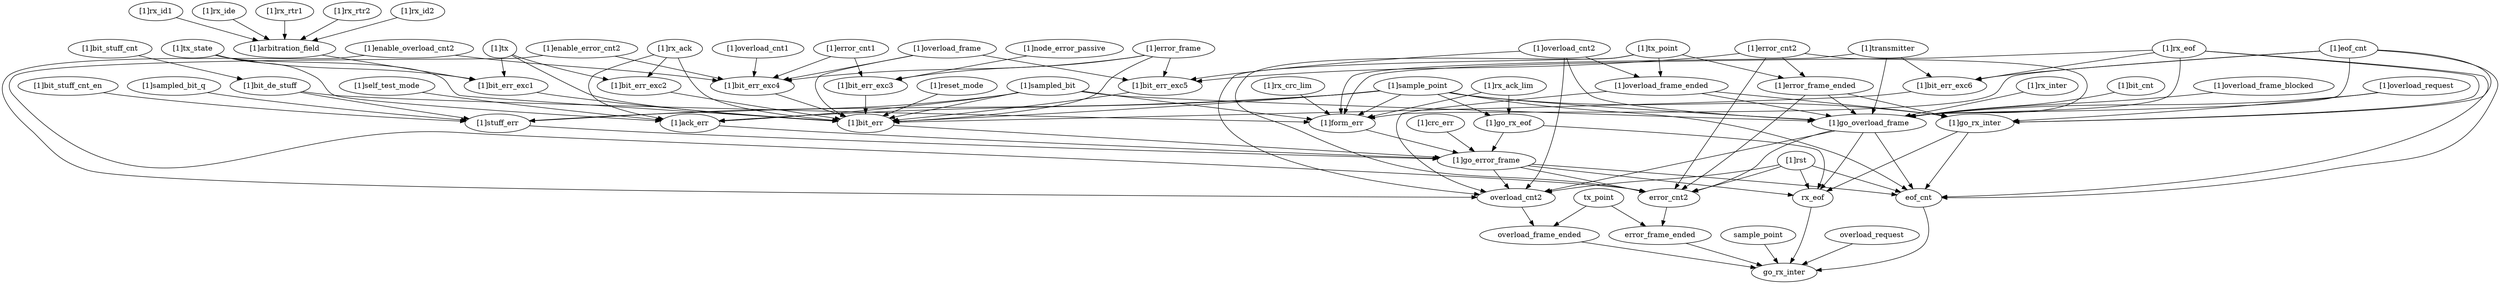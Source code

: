 strict digraph "" {
	rx_eof	 [complexity=7,
		importance=0.00432708650026,
		rank=0.000618155214323];
	go_rx_inter	 [complexity=0,
		importance=0.00226674549149,
		rank=0.0];
	rx_eof -> go_rx_inter;
	"[1]rst"	 [complexity=8,
		importance=0.0152631678074,
		rank=0.00190789597592];
	"[1]rst" -> rx_eof;
	eof_cnt	 [complexity=7,
		importance=0.00456156807034,
		rank=0.000651652581477];
	"[1]rst" -> eof_cnt;
	error_cnt2	 [complexity=10,
		importance=0.0064786027448,
		rank=0.00064786027448];
	"[1]rst" -> error_cnt2;
	overload_cnt2	 [complexity=10,
		importance=0.00681606730336,
		rank=0.000681606730336];
	"[1]rst" -> overload_cnt2;
	"[1]rx_inter"	 [complexity=28,
		importance=0.0159963823362,
		rank=0.000571299369149];
	"[1]go_overload_frame"	 [complexity=10,
		importance=0.0138265933193,
		rank=0.00138265933193];
	"[1]rx_inter" -> "[1]go_overload_frame";
	"[1]bit_cnt"	 [complexity=28,
		importance=0.0183326573407,
		rank=0.000654737762169];
	"[1]bit_cnt" -> "[1]go_overload_frame";
	"[1]bit_err_exc5"	 [complexity=32,
		importance=0.0240754981492,
		rank=0.000752359317161];
	"[1]bit_err"	 [complexity=17,
		importance=0.0217970734411,
		rank=0.00128218079065];
	"[1]bit_err_exc5" -> "[1]bit_err";
	"[1]bit_err_exc6"	 [complexity=32,
		importance=0.023829334468,
		rank=0.000744666702124];
	"[1]bit_err_exc6" -> "[1]bit_err";
	"[1]bit_err_exc1"	 [complexity=32,
		importance=0.0245148782792,
		rank=0.000766089946225];
	"[1]bit_err_exc1" -> "[1]bit_err";
	"[1]overload_request"	 [complexity=28,
		importance=0.0154050569157,
		rank=0.000550180604131];
	"[1]go_rx_inter"	 [complexity=10,
		importance=0.0113898816322,
		rank=0.00113898816322];
	"[1]overload_request" -> "[1]go_rx_inter";
	"[1]overload_request" -> "[1]go_overload_frame";
	"[1]bit_err_exc3"	 [complexity=32,
		importance=0.0237002321579,
		rank=0.000740632254933];
	"[1]bit_err_exc3" -> "[1]bit_err";
	"[1]overload_cnt1"	 [complexity=39,
		importance=0.0264537524852,
		rank=0.000678301345775];
	"[1]bit_err_exc4"	 [complexity=32,
		importance=0.0241470166014,
		rank=0.000754594268793];
	"[1]overload_cnt1" -> "[1]bit_err_exc4";
	"[1]go_rx_inter" -> rx_eof;
	"[1]go_rx_inter" -> eof_cnt;
	"[1]overload_cnt2"	 [complexity=37,
		importance=0.026662295615,
		rank=0.000720602584189];
	"[1]overload_cnt2" -> "[1]bit_err_exc5";
	"[1]overload_cnt2" -> "[1]go_overload_frame";
	"[1]overload_frame_ended"	 [complexity=28,
		importance=0.0157891176654,
		rank=0.000563897059478];
	"[1]overload_cnt2" -> "[1]overload_frame_ended";
	"[1]overload_cnt2" -> overload_cnt2;
	"[1]bit_de_stuff"	 [complexity=23,
		importance=0.0163657734584,
		rank=0.000711555367758];
	"[1]form_err"	 [complexity=17,
		importance=0.0147910818285,
		rank=0.000870063636971];
	"[1]bit_de_stuff" -> "[1]form_err";
	"[1]stuff_err"	 [complexity=17,
		importance=0.0143006895582,
		rank=0.000841217032833];
	"[1]bit_de_stuff" -> "[1]stuff_err";
	"[1]rx_id1"	 [complexity=42,
		importance=0.0296809965022,
		rank=0.000706690392909];
	"[1]arbitration_field"	 [complexity=36,
		importance=0.0273200724503,
		rank=0.000758890901397];
	"[1]rx_id1" -> "[1]arbitration_field";
	"[1]go_overload_frame" -> rx_eof;
	"[1]go_overload_frame" -> eof_cnt;
	"[1]go_overload_frame" -> error_cnt2;
	"[1]go_overload_frame" -> overload_cnt2;
	"[1]reset_mode"	 [complexity=32,
		importance=0.0233755370375,
		rank=0.000730485532421];
	"[1]reset_mode" -> "[1]bit_err";
	"[1]rx_ack_lim"	 [complexity=31,
		importance=0.0168294111384,
		rank=0.000542884230272];
	"[1]rx_ack_lim" -> "[1]form_err";
	"[1]go_rx_eof"	 [complexity=17,
		importance=0.0140725319996,
		rank=0.000827795999976];
	"[1]rx_ack_lim" -> "[1]go_rx_eof";
	"[1]tx_point"	 [complexity=31,
		importance=0.0173675812617,
		rank=0.00056024455683];
	"[1]tx_point" -> error_cnt2;
	"[1]tx_point" -> "[1]overload_frame_ended";
	"[1]tx_point" -> overload_cnt2;
	"[1]error_frame_ended"	 [complexity=28,
		importance=0.0157516165469,
		rank=0.000562557733818];
	"[1]tx_point" -> "[1]error_frame_ended";
	"[1]bit_stuff_cnt"	 [complexity=25,
		importance=0.021231508717,
		rank=0.000849260348681];
	"[1]bit_stuff_cnt" -> "[1]bit_de_stuff";
	"[1]overload_frame"	 [complexity=37,
		importance=0.0259275884905,
		rank=0.000700745634878];
	"[1]overload_frame" -> "[1]bit_err_exc5";
	"[1]overload_frame" -> "[1]bit_err";
	"[1]overload_frame" -> "[1]bit_err_exc4";
	sample_point	 [complexity=7,
		importance=0.00384520908785,
		rank=0.000549315583979];
	sample_point -> go_rx_inter;
	"[1]enable_error_cnt2"	 [complexity=39,
		importance=0.0262653017349,
		rank=0.000673469275254];
	"[1]enable_error_cnt2" -> error_cnt2;
	"[1]enable_error_cnt2" -> "[1]bit_err_exc4";
	error_frame_ended	 [complexity=7,
		importance=0.00419176871908,
		rank=0.000598824102726];
	error_frame_ended -> go_rx_inter;
	"[1]rx_ack"	 [complexity=35,
		importance=0.0262127260228,
		rank=0.000748935029224];
	"[1]rx_ack" -> "[1]bit_err";
	"[1]ack_err"	 [complexity=17,
		importance=0.0149124916179,
		rank=0.00087720538929];
	"[1]rx_ack" -> "[1]ack_err";
	"[1]bit_err_exc2"	 [complexity=32,
		importance=0.0242142106954,
		rank=0.00075669408423];
	"[1]rx_ack" -> "[1]bit_err_exc2";
	"[1]go_error_frame"	 [complexity=10,
		importance=0.0123127731419,
		rank=0.00123127731419];
	"[1]bit_err" -> "[1]go_error_frame";
	eof_cnt -> go_rx_inter;
	"[1]tx"	 [complexity=36,
		importance=0.0359413438764,
		rank=0.000998370663234];
	"[1]tx" -> "[1]bit_err_exc1";
	"[1]tx" -> "[1]bit_err";
	"[1]tx" -> "[1]bit_err_exc2";
	"[1]sample_point"	 [complexity=32,
		importance=0.0233755370375,
		rank=0.000730485532421];
	"[1]sample_point" -> "[1]go_rx_inter";
	"[1]sample_point" -> "[1]go_overload_frame";
	"[1]sample_point" -> "[1]bit_err";
	"[1]sample_point" -> eof_cnt;
	"[1]sample_point" -> "[1]ack_err";
	"[1]sample_point" -> "[1]form_err";
	"[1]sample_point" -> "[1]stuff_err";
	"[1]sample_point" -> "[1]go_rx_eof";
	error_cnt2 -> error_frame_ended;
	"[1]rx_ide"	 [complexity=42,
		importance=0.0300801213768,
		rank=0.000716193366115];
	"[1]rx_ide" -> "[1]arbitration_field";
	"[1]sampled_bit_q"	 [complexity=23,
		importance=0.0158791531545,
		rank=0.00069039796324];
	"[1]sampled_bit_q" -> "[1]stuff_err";
	"[1]rx_eof"	 [complexity=36,
		importance=0.0258896754767,
		rank=0.000719157652131];
	"[1]rx_eof" -> "[1]bit_err_exc6";
	"[1]rx_eof" -> "[1]go_rx_inter";
	"[1]rx_eof" -> "[1]go_overload_frame";
	"[1]rx_eof" -> eof_cnt;
	"[1]rx_eof" -> "[1]form_err";
	"[1]bit_err_exc4" -> "[1]bit_err";
	"[1]node_error_passive"	 [complexity=36,
		importance=0.0281605650551,
		rank=0.000782237918198];
	"[1]node_error_passive" -> "[1]bit_err_exc3";
	overload_request	 [complexity=7,
		importance=0.00384520908785,
		rank=0.000549315583979];
	overload_request -> go_rx_inter;
	"[1]rx_crc_lim"	 [complexity=31,
		importance=0.0168337943196,
		rank=0.000543025623214];
	"[1]rx_crc_lim" -> "[1]form_err";
	"[1]error_cnt1"	 [complexity=39,
		importance=0.0262044329181,
		rank=0.000671908536363];
	"[1]error_cnt1" -> "[1]bit_err_exc3";
	"[1]error_cnt1" -> "[1]bit_err_exc4";
	"[1]bit_stuff_cnt_en"	 [complexity=23,
		importance=0.0168163682848,
		rank=0.000731146447165];
	"[1]bit_stuff_cnt_en" -> "[1]stuff_err";
	"[1]rx_rtr1"	 [complexity=42,
		importance=0.0299324556583,
		rank=0.000712677515674];
	"[1]rx_rtr1" -> "[1]arbitration_field";
	"[1]transmitter"	 [complexity=36,
		importance=0.0265046988111,
		rank=0.000736241633643];
	"[1]transmitter" -> "[1]bit_err_exc6";
	"[1]transmitter" -> "[1]go_overload_frame";
	"[1]transmitter" -> "[1]form_err";
	"[1]ack_err" -> "[1]go_error_frame";
	"[1]bit_err_exc2" -> "[1]bit_err";
	"[1]sampled_bit"	 [complexity=32,
		importance=0.0233755370375,
		rank=0.000730485532421];
	"[1]sampled_bit" -> "[1]go_overload_frame";
	"[1]sampled_bit" -> "[1]bit_err";
	"[1]sampled_bit" -> "[1]ack_err";
	"[1]sampled_bit" -> "[1]form_err";
	"[1]sampled_bit" -> "[1]stuff_err";
	"[1]self_test_mode"	 [complexity=23,
		importance=0.0164909552143,
		rank=0.000716998052795];
	"[1]self_test_mode" -> "[1]ack_err";
	"[1]overload_frame_ended" -> "[1]go_rx_inter";
	"[1]overload_frame_ended" -> "[1]go_overload_frame";
	"[1]overload_frame_ended" -> overload_cnt2;
	"[1]crc_err"	 [complexity=17,
		importance=0.0151816638222,
		rank=0.000893039048365];
	"[1]crc_err" -> "[1]go_error_frame";
	overload_frame_ended	 [complexity=7,
		importance=0.00422926983754,
		rank=0.000604181405363];
	overload_cnt2 -> overload_frame_ended;
	"[1]rx_rtr2"	 [complexity=42,
		importance=0.0298995994458,
		rank=0.0007118952249];
	"[1]rx_rtr2" -> "[1]arbitration_field";
	"[1]form_err" -> "[1]go_error_frame";
	"[1]stuff_err" -> "[1]go_error_frame";
	"[1]go_error_frame" -> rx_eof;
	"[1]go_error_frame" -> eof_cnt;
	"[1]go_error_frame" -> error_cnt2;
	"[1]go_error_frame" -> overload_cnt2;
	"[1]overload_frame_blocked"	 [complexity=28,
		importance=0.0164932110937,
		rank=0.000589043253345];
	"[1]overload_frame_blocked" -> "[1]go_overload_frame";
	tx_point	 [complexity=10,
		importance=0.00580773343391,
		rank=0.000580773343391];
	tx_point -> error_frame_ended;
	tx_point -> overload_frame_ended;
	overload_frame_ended -> go_rx_inter;
	"[1]tx_state"	 [complexity=36,
		importance=0.0269121280555,
		rank=0.000747559112654];
	"[1]tx_state" -> "[1]bit_err_exc1";
	"[1]tx_state" -> "[1]bit_err";
	"[1]tx_state" -> "[1]ack_err";
	"[1]eof_cnt"	 [complexity=36,
		importance=0.0261241570468,
		rank=0.000725671029078];
	"[1]eof_cnt" -> "[1]bit_err_exc6";
	"[1]eof_cnt" -> "[1]go_rx_inter";
	"[1]eof_cnt" -> "[1]go_overload_frame";
	"[1]eof_cnt" -> eof_cnt;
	"[1]eof_cnt" -> "[1]form_err";
	"[1]error_cnt2"	 [complexity=37,
		importance=0.0263623321749,
		rank=0.000712495464186];
	"[1]error_cnt2" -> "[1]bit_err_exc5";
	"[1]error_cnt2" -> "[1]go_overload_frame";
	"[1]error_cnt2" -> error_cnt2;
	"[1]error_cnt2" -> "[1]error_frame_ended";
	"[1]enable_overload_cnt2"	 [complexity=39,
		importance=0.0271422703361,
		rank=0.000695955649644];
	"[1]enable_overload_cnt2" -> "[1]bit_err_exc4";
	"[1]enable_overload_cnt2" -> overload_cnt2;
	"[1]error_frame"	 [complexity=37,
		importance=0.0260350329752,
		rank=0.000703649539872];
	"[1]error_frame" -> "[1]bit_err_exc5";
	"[1]error_frame" -> "[1]bit_err_exc3";
	"[1]error_frame" -> "[1]bit_err";
	"[1]error_frame" -> "[1]bit_err_exc4";
	"[1]error_frame_ended" -> "[1]go_rx_inter";
	"[1]error_frame_ended" -> "[1]go_overload_frame";
	"[1]error_frame_ended" -> error_cnt2;
	"[1]go_rx_eof" -> rx_eof;
	"[1]go_rx_eof" -> "[1]go_error_frame";
	"[1]arbitration_field" -> "[1]bit_err_exc1";
	"[1]rx_id2"	 [complexity=42,
		importance=0.0297862360293,
		rank=0.000709196095935];
	"[1]rx_id2" -> "[1]arbitration_field";
}
